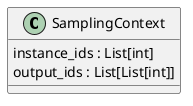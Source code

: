 @startuml sampling_context

class SamplingContext {
  instance_ids : List[int]
  output_ids : List[List[int]]
}

@enduml